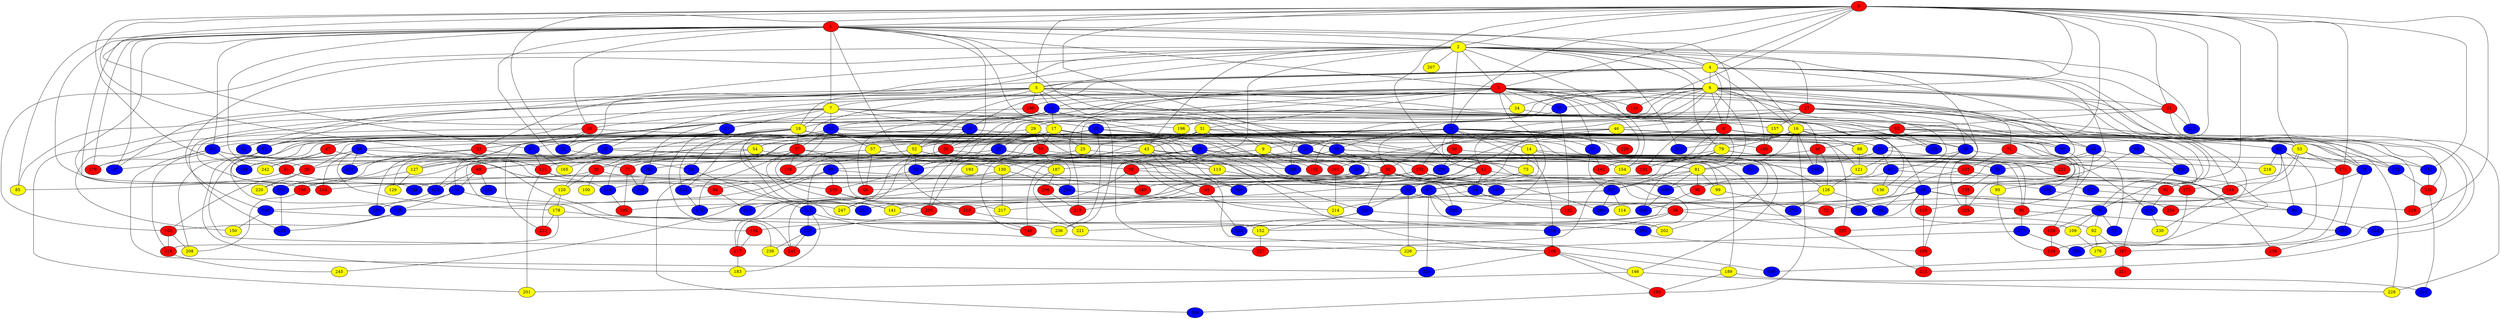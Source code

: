 graph {
0 [style = filled fillcolor = red];
1 [style = filled fillcolor = red];
2 [style = filled fillcolor = yellow];
3 [style = filled fillcolor = red];
4 [style = filled fillcolor = yellow];
5 [style = filled fillcolor = yellow];
6 [style = filled fillcolor = yellow];
7 [style = filled fillcolor = yellow];
8 [style = filled fillcolor = red];
9 [style = filled fillcolor = yellow];
10 [style = filled fillcolor = red];
11 [style = filled fillcolor = blue];
12 [style = filled fillcolor = blue];
13 [style = filled fillcolor = blue];
14 [style = filled fillcolor = yellow];
15 [style = filled fillcolor = blue];
16 [style = filled fillcolor = yellow];
17 [style = filled fillcolor = yellow];
18 [style = filled fillcolor = yellow];
19 [style = filled fillcolor = blue];
20 [style = filled fillcolor = blue];
21 [style = filled fillcolor = red];
22 [style = filled fillcolor = blue];
23 [style = filled fillcolor = blue];
24 [style = filled fillcolor = yellow];
25 [style = filled fillcolor = yellow];
26 [style = filled fillcolor = blue];
27 [style = filled fillcolor = red];
28 [style = filled fillcolor = blue];
29 [style = filled fillcolor = yellow];
30 [style = filled fillcolor = red];
31 [style = filled fillcolor = yellow];
32 [style = filled fillcolor = blue];
33 [style = filled fillcolor = red];
34 [style = filled fillcolor = blue];
35 [style = filled fillcolor = blue];
36 [style = filled fillcolor = red];
37 [style = filled fillcolor = red];
38 [style = filled fillcolor = red];
39 [style = filled fillcolor = red];
40 [style = filled fillcolor = red];
41 [style = filled fillcolor = red];
42 [style = filled fillcolor = blue];
43 [style = filled fillcolor = yellow];
44 [style = filled fillcolor = blue];
45 [style = filled fillcolor = red];
46 [style = filled fillcolor = yellow];
47 [style = filled fillcolor = red];
48 [style = filled fillcolor = blue];
49 [style = filled fillcolor = blue];
50 [style = filled fillcolor = blue];
51 [style = filled fillcolor = red];
52 [style = filled fillcolor = yellow];
53 [style = filled fillcolor = yellow];
54 [style = filled fillcolor = yellow];
55 [style = filled fillcolor = red];
56 [style = filled fillcolor = blue];
57 [style = filled fillcolor = yellow];
58 [style = filled fillcolor = blue];
59 [style = filled fillcolor = blue];
60 [style = filled fillcolor = blue];
61 [style = filled fillcolor = blue];
62 [style = filled fillcolor = blue];
63 [style = filled fillcolor = red];
64 [style = filled fillcolor = blue];
65 [style = filled fillcolor = blue];
66 [style = filled fillcolor = red];
67 [style = filled fillcolor = blue];
68 [style = filled fillcolor = red];
69 [style = filled fillcolor = red];
70 [style = filled fillcolor = blue];
71 [style = filled fillcolor = red];
72 [style = filled fillcolor = red];
73 [style = filled fillcolor = yellow];
74 [style = filled fillcolor = blue];
75 [style = filled fillcolor = blue];
76 [style = filled fillcolor = blue];
77 [style = filled fillcolor = red];
78 [style = filled fillcolor = blue];
79 [style = filled fillcolor = yellow];
80 [style = filled fillcolor = red];
81 [style = filled fillcolor = yellow];
82 [style = filled fillcolor = blue];
83 [style = filled fillcolor = blue];
84 [style = filled fillcolor = blue];
85 [style = filled fillcolor = yellow];
86 [style = filled fillcolor = red];
87 [style = filled fillcolor = blue];
88 [style = filled fillcolor = yellow];
89 [style = filled fillcolor = blue];
90 [style = filled fillcolor = blue];
91 [style = filled fillcolor = red];
92 [style = filled fillcolor = yellow];
93 [style = filled fillcolor = blue];
94 [style = filled fillcolor = red];
95 [style = filled fillcolor = yellow];
96 [style = filled fillcolor = red];
97 [style = filled fillcolor = blue];
98 [style = filled fillcolor = red];
99 [style = filled fillcolor = yellow];
100 [style = filled fillcolor = yellow];
101 [style = filled fillcolor = red];
102 [style = filled fillcolor = red];
103 [style = filled fillcolor = red];
104 [style = filled fillcolor = red];
105 [style = filled fillcolor = red];
106 [style = filled fillcolor = blue];
107 [style = filled fillcolor = blue];
108 [style = filled fillcolor = red];
109 [style = filled fillcolor = yellow];
110 [style = filled fillcolor = red];
111 [style = filled fillcolor = blue];
112 [style = filled fillcolor = blue];
113 [style = filled fillcolor = yellow];
114 [style = filled fillcolor = yellow];
115 [style = filled fillcolor = blue];
116 [style = filled fillcolor = red];
117 [style = filled fillcolor = red];
118 [style = filled fillcolor = red];
119 [style = filled fillcolor = blue];
120 [style = filled fillcolor = yellow];
121 [style = filled fillcolor = yellow];
122 [style = filled fillcolor = red];
123 [style = filled fillcolor = blue];
124 [style = filled fillcolor = blue];
125 [style = filled fillcolor = blue];
126 [style = filled fillcolor = yellow];
127 [style = filled fillcolor = yellow];
128 [style = filled fillcolor = red];
129 [style = filled fillcolor = yellow];
130 [style = filled fillcolor = yellow];
131 [style = filled fillcolor = red];
132 [style = filled fillcolor = blue];
133 [style = filled fillcolor = blue];
134 [style = filled fillcolor = red];
135 [style = filled fillcolor = blue];
136 [style = filled fillcolor = yellow];
137 [style = filled fillcolor = blue];
138 [style = filled fillcolor = blue];
139 [style = filled fillcolor = blue];
140 [style = filled fillcolor = red];
141 [style = filled fillcolor = yellow];
142 [style = filled fillcolor = red];
143 [style = filled fillcolor = blue];
144 [style = filled fillcolor = red];
145 [style = filled fillcolor = red];
146 [style = filled fillcolor = yellow];
147 [style = filled fillcolor = blue];
148 [style = filled fillcolor = red];
149 [style = filled fillcolor = blue];
150 [style = filled fillcolor = yellow];
151 [style = filled fillcolor = blue];
152 [style = filled fillcolor = yellow];
153 [style = filled fillcolor = red];
154 [style = filled fillcolor = yellow];
155 [style = filled fillcolor = red];
156 [style = filled fillcolor = blue];
157 [style = filled fillcolor = yellow];
158 [style = filled fillcolor = blue];
159 [style = filled fillcolor = blue];
160 [style = filled fillcolor = red];
161 [style = filled fillcolor = red];
162 [style = filled fillcolor = blue];
163 [style = filled fillcolor = red];
164 [style = filled fillcolor = blue];
165 [style = filled fillcolor = yellow];
166 [style = filled fillcolor = red];
167 [style = filled fillcolor = red];
168 [style = filled fillcolor = blue];
169 [style = filled fillcolor = blue];
170 [style = filled fillcolor = blue];
171 [style = filled fillcolor = red];
172 [style = filled fillcolor = blue];
173 [style = filled fillcolor = blue];
174 [style = filled fillcolor = blue];
175 [style = filled fillcolor = red];
176 [style = filled fillcolor = yellow];
177 [style = filled fillcolor = blue];
178 [style = filled fillcolor = yellow];
179 [style = filled fillcolor = red];
180 [style = filled fillcolor = blue];
181 [style = filled fillcolor = red];
182 [style = filled fillcolor = blue];
183 [style = filled fillcolor = yellow];
184 [style = filled fillcolor = blue];
185 [style = filled fillcolor = red];
186 [style = filled fillcolor = red];
187 [style = filled fillcolor = yellow];
188 [style = filled fillcolor = blue];
189 [style = filled fillcolor = yellow];
190 [style = filled fillcolor = red];
191 [style = filled fillcolor = blue];
192 [style = filled fillcolor = blue];
193 [style = filled fillcolor = yellow];
194 [style = filled fillcolor = blue];
195 [style = filled fillcolor = blue];
196 [style = filled fillcolor = yellow];
197 [style = filled fillcolor = blue];
198 [style = filled fillcolor = blue];
199 [style = filled fillcolor = red];
200 [style = filled fillcolor = blue];
201 [style = filled fillcolor = yellow];
202 [style = filled fillcolor = yellow];
203 [style = filled fillcolor = blue];
204 [style = filled fillcolor = blue];
205 [style = filled fillcolor = red];
206 [style = filled fillcolor = red];
207 [style = filled fillcolor = yellow];
208 [style = filled fillcolor = yellow];
209 [style = filled fillcolor = blue];
210 [style = filled fillcolor = red];
211 [style = filled fillcolor = red];
212 [style = filled fillcolor = blue];
213 [style = filled fillcolor = blue];
214 [style = filled fillcolor = yellow];
215 [style = filled fillcolor = red];
216 [style = filled fillcolor = red];
217 [style = filled fillcolor = yellow];
218 [style = filled fillcolor = yellow];
219 [style = filled fillcolor = red];
220 [style = filled fillcolor = yellow];
221 [style = filled fillcolor = yellow];
222 [style = filled fillcolor = red];
223 [style = filled fillcolor = red];
224 [style = filled fillcolor = blue];
225 [style = filled fillcolor = red];
226 [style = filled fillcolor = yellow];
227 [style = filled fillcolor = blue];
228 [style = filled fillcolor = yellow];
229 [style = filled fillcolor = red];
230 [style = filled fillcolor = yellow];
231 [style = filled fillcolor = red];
232 [style = filled fillcolor = red];
233 [style = filled fillcolor = red];
234 [style = filled fillcolor = red];
235 [style = filled fillcolor = red];
236 [style = filled fillcolor = yellow];
237 [style = filled fillcolor = blue];
238 [style = filled fillcolor = red];
239 [style = filled fillcolor = yellow];
240 [style = filled fillcolor = blue];
241 [style = filled fillcolor = blue];
242 [style = filled fillcolor = yellow];
243 [style = filled fillcolor = blue];
244 [style = filled fillcolor = blue];
245 [style = filled fillcolor = yellow];
246 [style = filled fillcolor = blue];
247 [style = filled fillcolor = yellow];
248 [style = filled fillcolor = blue];
0 -- 5;
0 -- 6;
0 -- 4;
0 -- 3;
0 -- 2;
0 -- 1;
0 -- 13;
0 -- 21;
0 -- 22;
0 -- 40;
0 -- 41;
0 -- 51;
0 -- 53;
0 -- 58;
0 -- 59;
0 -- 67;
0 -- 91;
0 -- 110;
0 -- 112;
0 -- 131;
0 -- 171;
0 -- 219;
1 -- 2;
1 -- 3;
1 -- 4;
1 -- 7;
1 -- 8;
1 -- 10;
1 -- 19;
1 -- 23;
1 -- 36;
1 -- 38;
1 -- 77;
1 -- 79;
1 -- 83;
1 -- 85;
1 -- 166;
1 -- 170;
1 -- 179;
1 -- 187;
1 -- 197;
1 -- 241;
2 -- 3;
2 -- 4;
2 -- 5;
2 -- 6;
2 -- 13;
2 -- 16;
2 -- 18;
2 -- 21;
2 -- 27;
2 -- 33;
2 -- 43;
2 -- 82;
2 -- 98;
2 -- 147;
2 -- 149;
2 -- 154;
2 -- 163;
2 -- 207;
2 -- 212;
2 -- 213;
3 -- 12;
3 -- 24;
3 -- 25;
3 -- 29;
3 -- 31;
3 -- 44;
3 -- 47;
3 -- 52;
3 -- 70;
3 -- 97;
3 -- 110;
3 -- 121;
3 -- 139;
3 -- 142;
3 -- 182;
3 -- 235;
3 -- 247;
4 -- 5;
4 -- 6;
4 -- 15;
4 -- 16;
4 -- 42;
4 -- 52;
4 -- 60;
4 -- 78;
4 -- 181;
4 -- 210;
4 -- 215;
4 -- 222;
5 -- 7;
5 -- 9;
5 -- 12;
5 -- 22;
5 -- 73;
5 -- 91;
5 -- 105;
5 -- 136;
5 -- 157;
5 -- 186;
5 -- 197;
5 -- 243;
6 -- 8;
6 -- 21;
6 -- 23;
6 -- 24;
6 -- 26;
6 -- 27;
6 -- 28;
6 -- 41;
6 -- 50;
6 -- 53;
6 -- 59;
6 -- 62;
6 -- 63;
6 -- 70;
6 -- 71;
6 -- 81;
6 -- 85;
6 -- 132;
6 -- 160;
6 -- 186;
6 -- 234;
6 -- 247;
7 -- 10;
7 -- 11;
7 -- 15;
7 -- 17;
7 -- 18;
7 -- 28;
7 -- 32;
7 -- 44;
7 -- 153;
7 -- 162;
8 -- 9;
8 -- 19;
8 -- 36;
8 -- 48;
8 -- 75;
8 -- 119;
8 -- 154;
8 -- 167;
8 -- 181;
8 -- 200;
9 -- 20;
9 -- 187;
10 -- 22;
10 -- 42;
10 -- 43;
10 -- 150;
11 -- 231;
12 -- 17;
12 -- 18;
12 -- 32;
12 -- 40;
12 -- 48;
12 -- 63;
12 -- 69;
12 -- 74;
12 -- 127;
12 -- 196;
12 -- 201;
13 -- 14;
13 -- 30;
13 -- 38;
13 -- 66;
13 -- 73;
13 -- 88;
13 -- 97;
13 -- 106;
13 -- 112;
13 -- 125;
13 -- 130;
13 -- 146;
13 -- 148;
13 -- 205;
13 -- 208;
13 -- 229;
14 -- 73;
14 -- 87;
14 -- 119;
14 -- 151;
15 -- 19;
15 -- 38;
15 -- 67;
15 -- 135;
15 -- 137;
15 -- 159;
16 -- 26;
16 -- 30;
16 -- 60;
16 -- 79;
16 -- 88;
16 -- 90;
16 -- 107;
16 -- 190;
16 -- 213;
16 -- 240;
17 -- 23;
17 -- 25;
17 -- 52;
17 -- 53;
17 -- 55;
17 -- 76;
17 -- 83;
17 -- 108;
17 -- 116;
17 -- 126;
17 -- 132;
17 -- 226;
17 -- 233;
18 -- 30;
18 -- 34;
18 -- 37;
18 -- 39;
18 -- 49;
18 -- 58;
18 -- 59;
18 -- 82;
18 -- 113;
18 -- 129;
18 -- 133;
18 -- 179;
18 -- 183;
18 -- 202;
18 -- 215;
19 -- 50;
19 -- 81;
19 -- 127;
19 -- 148;
19 -- 161;
19 -- 223;
20 -- 69;
20 -- 147;
21 -- 63;
21 -- 93;
21 -- 212;
21 -- 228;
22 -- 34;
23 -- 36;
23 -- 41;
23 -- 68;
23 -- 80;
23 -- 84;
23 -- 140;
23 -- 180;
24 -- 82;
24 -- 225;
25 -- 89;
25 -- 222;
26 -- 104;
26 -- 113;
26 -- 131;
26 -- 170;
26 -- 189;
27 -- 32;
27 -- 46;
27 -- 48;
27 -- 61;
27 -- 74;
27 -- 144;
27 -- 157;
28 -- 33;
28 -- 54;
28 -- 124;
28 -- 161;
28 -- 228;
28 -- 236;
28 -- 248;
29 -- 35;
29 -- 45;
29 -- 54;
29 -- 55;
29 -- 64;
30 -- 92;
30 -- 135;
30 -- 147;
30 -- 231;
30 -- 241;
31 -- 43;
31 -- 57;
31 -- 72;
31 -- 120;
31 -- 128;
31 -- 168;
31 -- 205;
31 -- 219;
31 -- 220;
32 -- 37;
32 -- 57;
32 -- 121;
32 -- 133;
32 -- 141;
32 -- 143;
32 -- 160;
33 -- 98;
33 -- 191;
33 -- 204;
34 -- 111;
35 -- 94;
35 -- 115;
35 -- 162;
35 -- 169;
36 -- 163;
36 -- 220;
37 -- 103;
37 -- 116;
37 -- 127;
37 -- 141;
37 -- 174;
37 -- 217;
38 -- 39;
38 -- 106;
39 -- 91;
39 -- 100;
39 -- 120;
39 -- 166;
40 -- 126;
40 -- 166;
40 -- 240;
41 -- 45;
41 -- 50;
41 -- 60;
41 -- 64;
43 -- 45;
43 -- 51;
43 -- 80;
43 -- 101;
43 -- 108;
43 -- 117;
43 -- 123;
43 -- 169;
44 -- 56;
44 -- 145;
44 -- 171;
45 -- 158;
45 -- 210;
46 -- 58;
46 -- 90;
46 -- 102;
46 -- 138;
46 -- 168;
47 -- 184;
47 -- 239;
47 -- 242;
48 -- 93;
48 -- 199;
48 -- 218;
48 -- 246;
49 -- 56;
49 -- 137;
49 -- 153;
49 -- 178;
49 -- 184;
49 -- 191;
49 -- 242;
50 -- 135;
50 -- 226;
50 -- 237;
51 -- 85;
51 -- 86;
52 -- 56;
52 -- 86;
52 -- 93;
52 -- 111;
52 -- 118;
52 -- 168;
53 -- 78;
53 -- 171;
53 -- 175;
53 -- 237;
54 -- 77;
54 -- 140;
54 -- 165;
55 -- 187;
55 -- 193;
55 -- 240;
56 -- 95;
56 -- 155;
57 -- 68;
57 -- 69;
57 -- 154;
58 -- 61;
58 -- 81;
58 -- 203;
59 -- 99;
59 -- 102;
59 -- 116;
59 -- 138;
59 -- 238;
60 -- 72;
60 -- 74;
60 -- 84;
60 -- 94;
60 -- 109;
60 -- 145;
60 -- 152;
61 -- 96;
61 -- 136;
61 -- 175;
62 -- 84;
62 -- 132;
62 -- 134;
62 -- 144;
62 -- 218;
63 -- 78;
63 -- 90;
63 -- 101;
63 -- 118;
63 -- 139;
63 -- 161;
63 -- 188;
64 -- 80;
64 -- 122;
64 -- 214;
65 -- 119;
65 -- 180;
66 -- 138;
66 -- 222;
67 -- 131;
67 -- 165;
68 -- 76;
68 -- 123;
68 -- 156;
70 -- 122;
70 -- 196;
71 -- 103;
71 -- 225;
73 -- 87;
74 -- 75;
74 -- 92;
74 -- 109;
74 -- 128;
76 -- 125;
76 -- 149;
76 -- 247;
77 -- 185;
77 -- 209;
78 -- 195;
78 -- 233;
79 -- 112;
79 -- 181;
79 -- 185;
79 -- 192;
79 -- 223;
80 -- 177;
80 -- 195;
81 -- 96;
81 -- 99;
81 -- 107;
81 -- 174;
81 -- 180;
82 -- 123;
82 -- 197;
83 -- 130;
83 -- 152;
83 -- 179;
83 -- 184;
83 -- 216;
83 -- 224;
84 -- 188;
86 -- 115;
87 -- 137;
87 -- 182;
87 -- 202;
87 -- 224;
88 -- 121;
89 -- 105;
89 -- 125;
89 -- 175;
89 -- 245;
90 -- 95;
91 -- 124;
92 -- 167;
92 -- 176;
93 -- 105;
94 -- 104;
94 -- 106;
94 -- 233;
95 -- 134;
96 -- 221;
97 -- 107;
97 -- 142;
98 -- 117;
98 -- 140;
98 -- 192;
99 -- 172;
102 -- 133;
102 -- 143;
102 -- 173;
102 -- 246;
103 -- 144;
103 -- 164;
104 -- 117;
105 -- 118;
105 -- 205;
106 -- 108;
107 -- 114;
107 -- 141;
107 -- 217;
107 -- 246;
108 -- 146;
108 -- 189;
108 -- 190;
108 -- 224;
109 -- 176;
111 -- 183;
111 -- 198;
111 -- 227;
112 -- 235;
113 -- 182;
117 -- 183;
118 -- 221;
119 -- 167;
120 -- 178;
120 -- 232;
121 -- 126;
123 -- 204;
124 -- 230;
125 -- 163;
125 -- 243;
126 -- 164;
126 -- 172;
126 -- 200;
127 -- 129;
127 -- 170;
128 -- 134;
130 -- 153;
130 -- 159;
130 -- 217;
131 -- 143;
131 -- 194;
131 -- 201;
132 -- 235;
133 -- 174;
135 -- 152;
135 -- 158;
135 -- 202;
138 -- 169;
141 -- 148;
143 -- 185;
144 -- 230;
145 -- 199;
146 -- 201;
146 -- 228;
149 -- 150;
149 -- 236;
152 -- 223;
155 -- 225;
157 -- 160;
159 -- 214;
161 -- 214;
162 -- 209;
163 -- 208;
163 -- 216;
166 -- 208;
167 -- 198;
167 -- 211;
170 -- 243;
171 -- 176;
173 -- 219;
175 -- 203;
177 -- 203;
177 -- 226;
178 -- 194;
178 -- 216;
178 -- 232;
180 -- 200;
186 -- 232;
186 -- 236;
187 -- 206;
187 -- 221;
189 -- 190;
189 -- 244;
190 -- 248;
192 -- 234;
194 -- 199;
195 -- 238;
199 -- 215;
205 -- 227;
206 -- 210;
216 -- 245;
227 -- 231;
227 -- 239;
235 -- 244;
}
